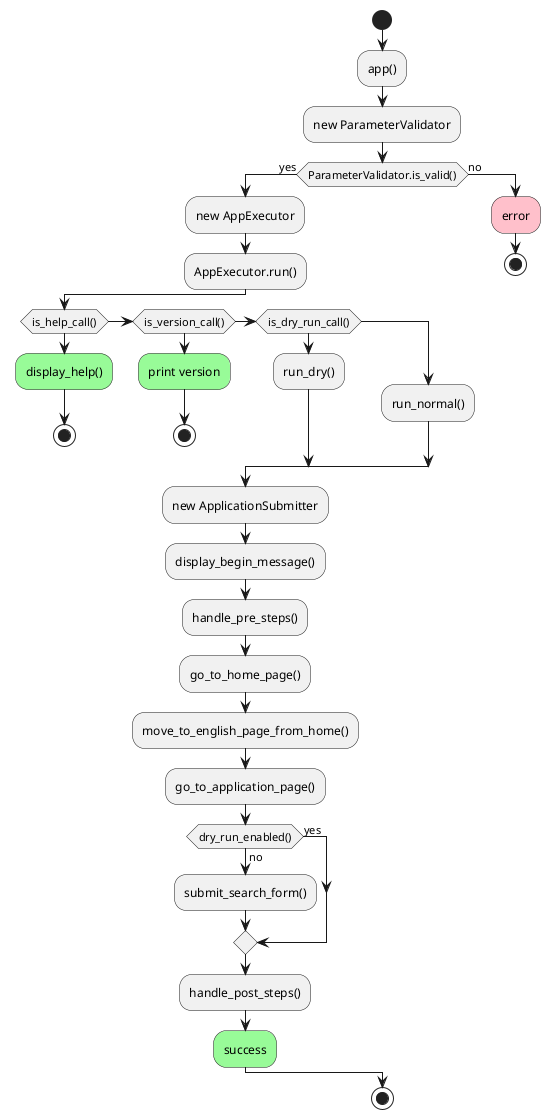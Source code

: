 @startuml
'https://plantuml.com/activity-diagram-beta
start
:app();
:new ParameterValidator;
if (ParameterValidator.is_valid()) then (yes)
  :new AppExecutor;
  :AppExecutor.run();
  if (is_help_call())
    #palegreen:display_help();
    stop
  elseif (is_version_call())
    #palegreen:print version;
    stop
  elseif (is_dry_run_call())
    :run_dry();
  else
    :run_normal();
  endif
  :new ApplicationSubmitter;
  :display_begin_message();
  :handle_pre_steps();
  :go_to_home_page();
  :move_to_english_page_from_home();
  :go_to_application_page();
  if (dry_run_enabled()) then (yes)
  else (no)
    :submit_search_form();
  endif
  :handle_post_steps();
  #palegreen:success;
else (no)
  #pink:error;
  stop
endif
stop
@enduml

